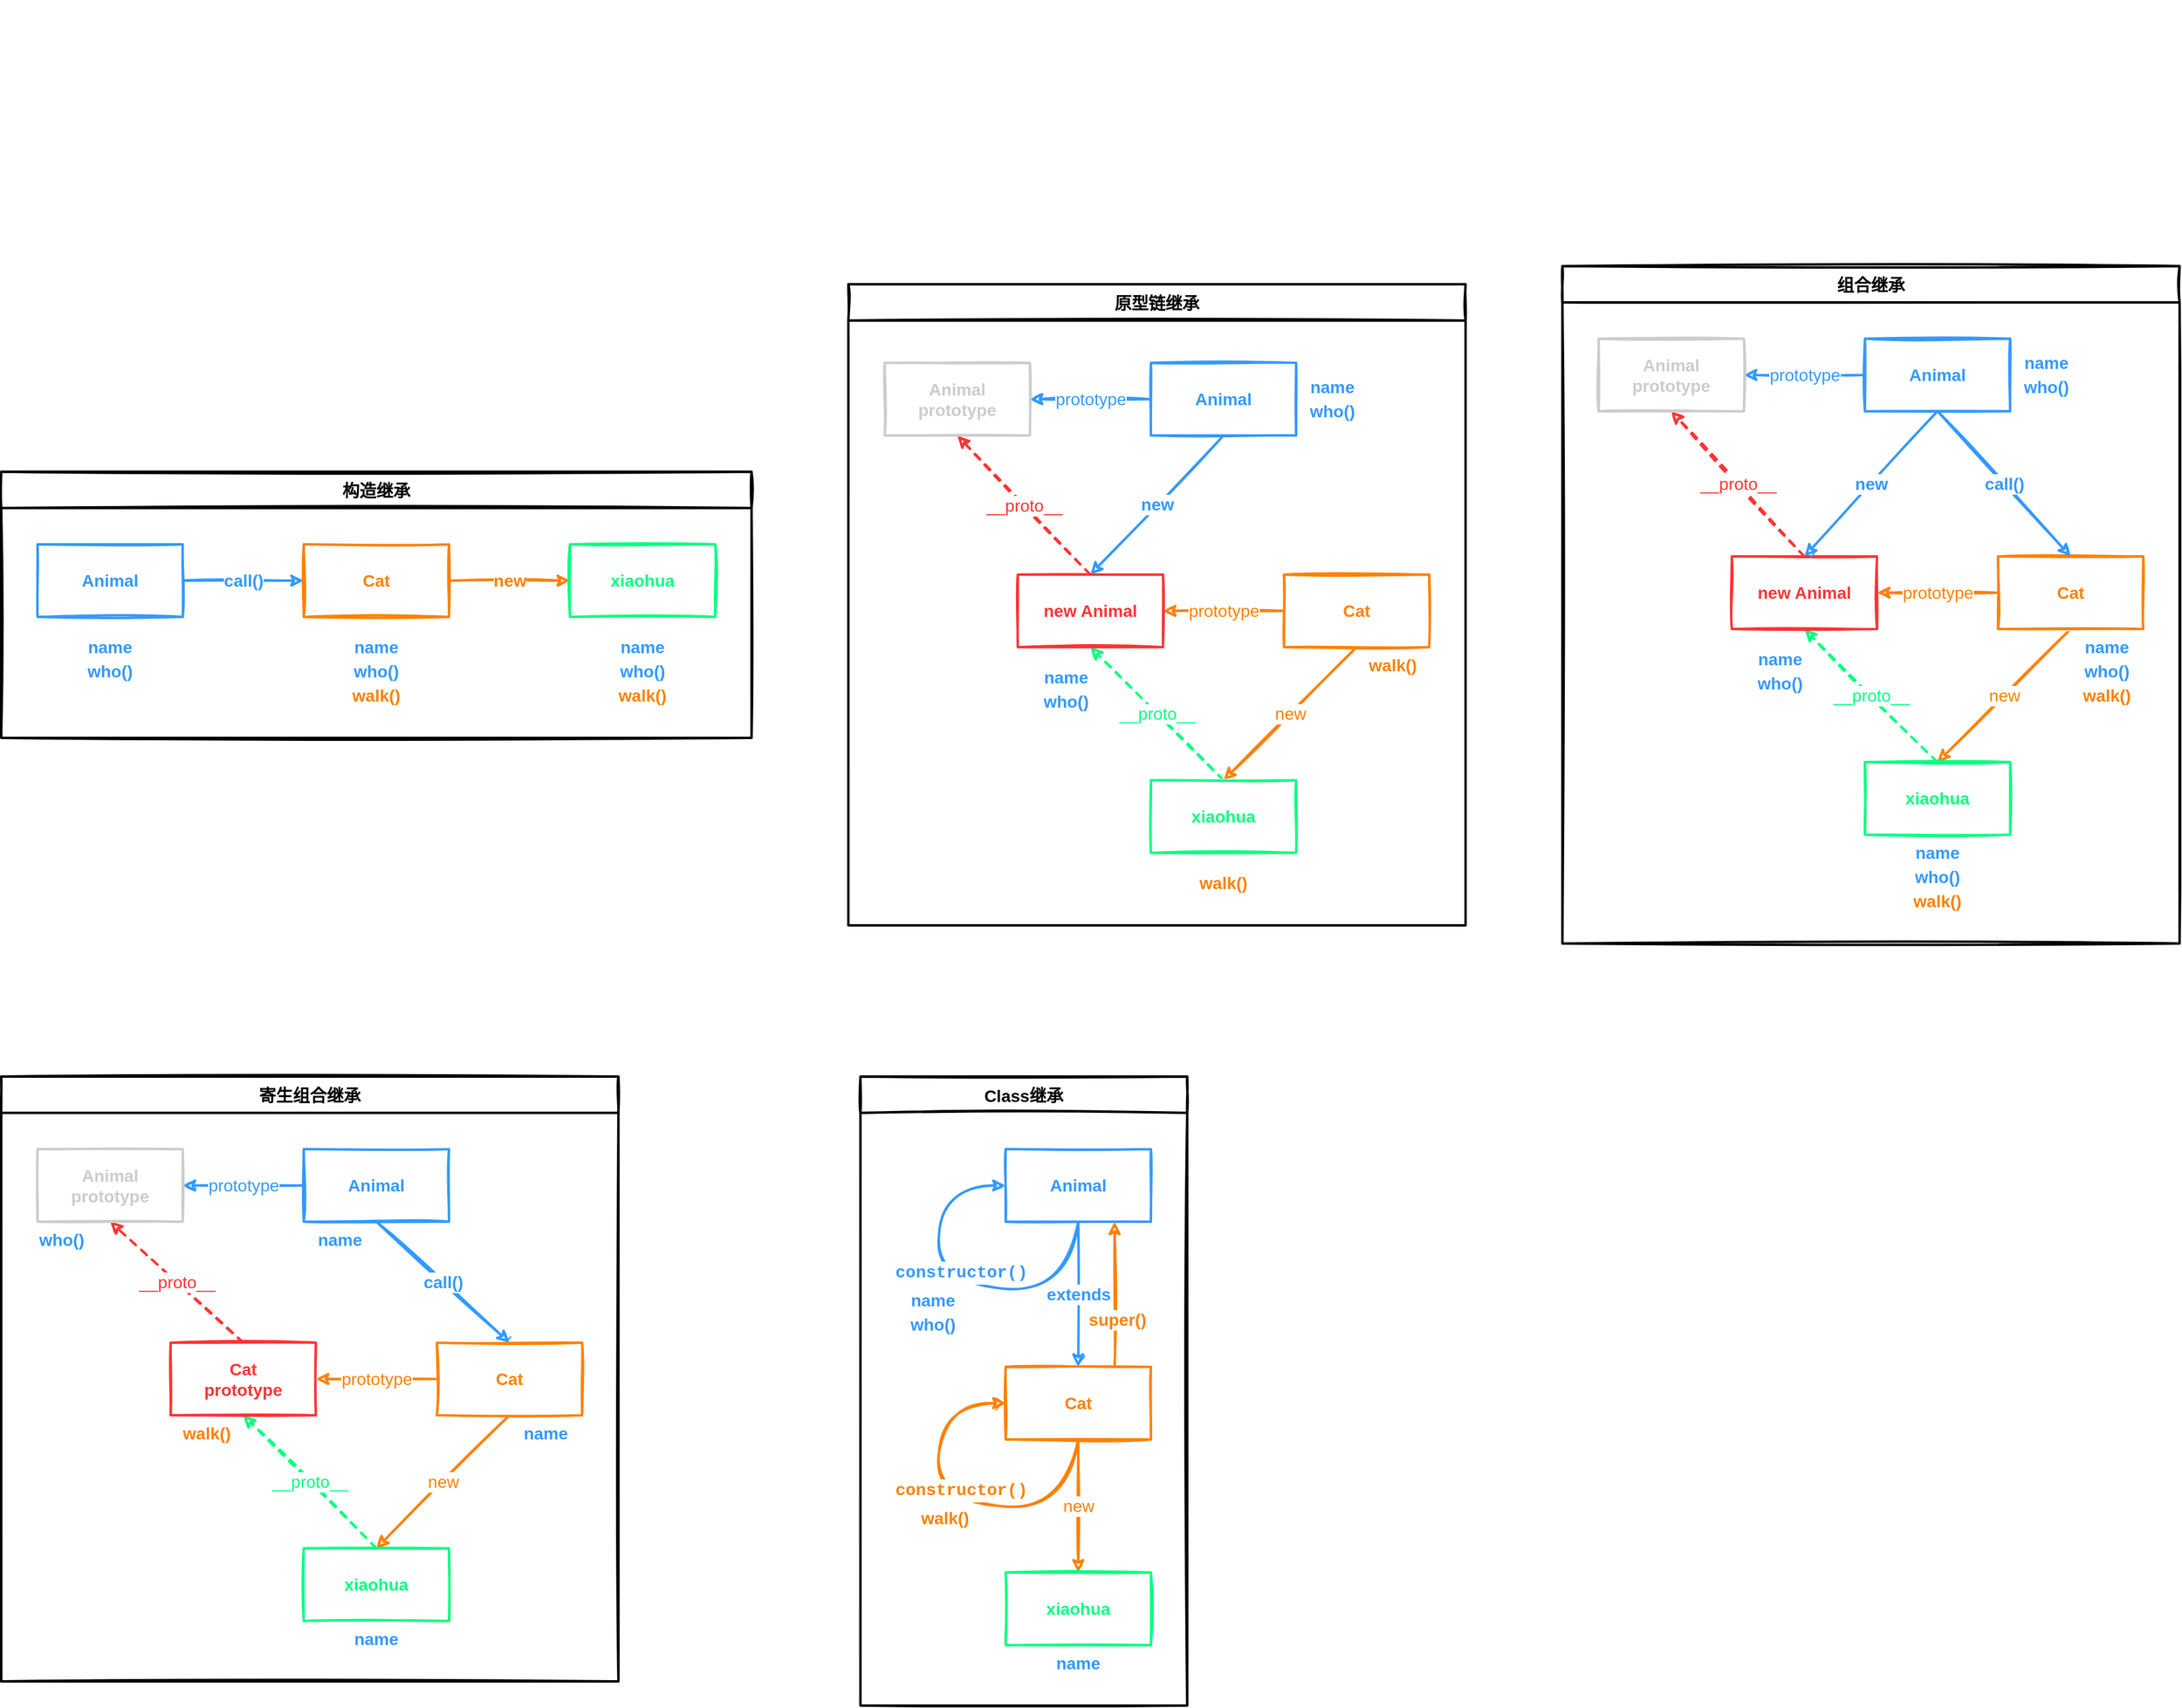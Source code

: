 <mxfile version="18.0.1" type="device"><diagram id="YAkZOWzTyl9tMl6mI4ux" name="第 1 页"><mxGraphModel dx="1350" dy="1420" grid="0" gridSize="10" guides="1" tooltips="1" connect="1" arrows="1" fold="1" page="0" pageScale="1" pageWidth="1600" pageHeight="900" math="0" shadow="0"><root><mxCell id="0"/><mxCell id="1" parent="0"/><mxCell id="sbU4yMDbeV_Vmozomu9N-1" value="构造继承" style="swimlane;strokeWidth=2;fontSize=14;fontStyle=1;startSize=30;sketch=1;" vertex="1" parent="1"><mxGeometry x="-20" y="-50" width="620" height="220" as="geometry"><mxRectangle x="170" y="260" width="90" height="30" as="alternateBounds"/></mxGeometry></mxCell><mxCell id="sbU4yMDbeV_Vmozomu9N-2" value="Animal" style="rounded=0;whiteSpace=wrap;html=1;strokeWidth=2;fontSize=14;fontStyle=1;fontColor=#3399FF;strokeColor=#3399FF;sketch=1;" vertex="1" parent="sbU4yMDbeV_Vmozomu9N-1"><mxGeometry x="30" y="60" width="120" height="60" as="geometry"/></mxCell><mxCell id="sbU4yMDbeV_Vmozomu9N-4" value="call()" style="edgeStyle=orthogonalEdgeStyle;rounded=0;orthogonalLoop=1;jettySize=auto;html=1;entryX=0;entryY=0.5;entryDx=0;entryDy=0;strokeWidth=2;fontSize=14;fontStyle=1;exitX=1;exitY=0.5;exitDx=0;exitDy=0;strokeColor=#3399FF;fontColor=#3399FF;sketch=1;" edge="1" parent="sbU4yMDbeV_Vmozomu9N-1" source="sbU4yMDbeV_Vmozomu9N-2" target="sbU4yMDbeV_Vmozomu9N-3"><mxGeometry relative="1" as="geometry"><mxPoint x="210" y="-60" as="sourcePoint"/></mxGeometry></mxCell><mxCell id="sbU4yMDbeV_Vmozomu9N-3" value="Cat" style="rounded=0;whiteSpace=wrap;html=1;strokeWidth=2;fontSize=14;fontStyle=1;fontColor=#FF8000;strokeColor=#FF8000;sketch=1;" vertex="1" parent="sbU4yMDbeV_Vmozomu9N-1"><mxGeometry x="250" y="60" width="120" height="60" as="geometry"/></mxCell><mxCell id="sbU4yMDbeV_Vmozomu9N-6" value="new" style="edgeStyle=orthogonalEdgeStyle;rounded=0;orthogonalLoop=1;jettySize=auto;html=1;entryX=0;entryY=0.5;entryDx=0;entryDy=0;strokeWidth=2;fontSize=14;fontStyle=1;exitX=1;exitY=0.5;exitDx=0;exitDy=0;strokeColor=#FF8000;fontColor=#FF8000;sketch=1;" edge="1" parent="sbU4yMDbeV_Vmozomu9N-1" source="sbU4yMDbeV_Vmozomu9N-3" target="sbU4yMDbeV_Vmozomu9N-5"><mxGeometry relative="1" as="geometry"><mxPoint x="400" y="190" as="sourcePoint"/></mxGeometry></mxCell><mxCell id="sbU4yMDbeV_Vmozomu9N-5" value="xiaohua" style="rounded=0;whiteSpace=wrap;html=1;strokeWidth=2;fontSize=14;fontStyle=1;fontColor=#00FF80;strokeColor=#00FF80;sketch=1;" vertex="1" parent="sbU4yMDbeV_Vmozomu9N-1"><mxGeometry x="470" y="60" width="120" height="60" as="geometry"/></mxCell><mxCell id="sbU4yMDbeV_Vmozomu9N-7" value="name" style="text;html=1;strokeColor=none;fillColor=none;align=center;verticalAlign=middle;whiteSpace=wrap;rounded=0;strokeWidth=2;fontSize=14;fontStyle=1;fontColor=#3399FF;sketch=1;" vertex="1" parent="sbU4yMDbeV_Vmozomu9N-1"><mxGeometry x="60" y="130" width="60" height="30" as="geometry"/></mxCell><mxCell id="sbU4yMDbeV_Vmozomu9N-8" value="who()" style="text;html=1;strokeColor=none;fillColor=none;align=center;verticalAlign=middle;whiteSpace=wrap;rounded=0;strokeWidth=2;fontSize=14;fontStyle=1;fontColor=#3399FF;sketch=1;" vertex="1" parent="sbU4yMDbeV_Vmozomu9N-1"><mxGeometry x="60" y="150" width="60" height="30" as="geometry"/></mxCell><mxCell id="sbU4yMDbeV_Vmozomu9N-11" value="name" style="text;html=1;strokeColor=none;fillColor=none;align=center;verticalAlign=middle;whiteSpace=wrap;rounded=0;strokeWidth=2;fontSize=14;fontStyle=1;fontColor=#3399FF;sketch=1;" vertex="1" parent="sbU4yMDbeV_Vmozomu9N-1"><mxGeometry x="280" y="130" width="60" height="30" as="geometry"/></mxCell><mxCell id="sbU4yMDbeV_Vmozomu9N-12" value="who()" style="text;html=1;strokeColor=none;fillColor=none;align=center;verticalAlign=middle;whiteSpace=wrap;rounded=0;strokeWidth=2;fontSize=14;fontStyle=1;fontColor=#3399FF;sketch=1;" vertex="1" parent="sbU4yMDbeV_Vmozomu9N-1"><mxGeometry x="280" y="150" width="60" height="30" as="geometry"/></mxCell><mxCell id="sbU4yMDbeV_Vmozomu9N-13" value="&lt;font color=&quot;#ff8000&quot;&gt;walk()&lt;/font&gt;" style="text;html=1;strokeColor=none;fillColor=none;align=center;verticalAlign=middle;whiteSpace=wrap;rounded=0;strokeWidth=2;fontSize=14;fontStyle=1;fontColor=#3399FF;sketch=1;" vertex="1" parent="sbU4yMDbeV_Vmozomu9N-1"><mxGeometry x="280" y="170" width="60" height="30" as="geometry"/></mxCell><mxCell id="sbU4yMDbeV_Vmozomu9N-14" value="name" style="text;html=1;strokeColor=none;fillColor=none;align=center;verticalAlign=middle;whiteSpace=wrap;rounded=0;strokeWidth=2;fontSize=14;fontStyle=1;fontColor=#3399FF;sketch=1;" vertex="1" parent="sbU4yMDbeV_Vmozomu9N-1"><mxGeometry x="500" y="130" width="60" height="30" as="geometry"/></mxCell><mxCell id="sbU4yMDbeV_Vmozomu9N-15" value="who()" style="text;html=1;strokeColor=none;fillColor=none;align=center;verticalAlign=middle;whiteSpace=wrap;rounded=0;strokeWidth=2;fontSize=14;fontStyle=1;fontColor=#3399FF;sketch=1;" vertex="1" parent="sbU4yMDbeV_Vmozomu9N-1"><mxGeometry x="500" y="150" width="60" height="30" as="geometry"/></mxCell><mxCell id="sbU4yMDbeV_Vmozomu9N-16" value="&lt;font color=&quot;#ff8000&quot;&gt;walk()&lt;/font&gt;" style="text;html=1;strokeColor=none;fillColor=none;align=center;verticalAlign=middle;whiteSpace=wrap;rounded=0;strokeWidth=2;fontSize=14;fontStyle=1;fontColor=#3399FF;sketch=1;" vertex="1" parent="sbU4yMDbeV_Vmozomu9N-1"><mxGeometry x="500" y="170" width="60" height="30" as="geometry"/></mxCell><mxCell id="sbU4yMDbeV_Vmozomu9N-17" value="原型链继承" style="swimlane;strokeWidth=2;fontSize=14;fontStyle=1;startSize=30;sketch=1;" vertex="1" parent="1"><mxGeometry x="680" y="-205" width="510" height="530" as="geometry"><mxRectangle x="680" y="-205" width="90" height="30" as="alternateBounds"/></mxGeometry></mxCell><mxCell id="sbU4yMDbeV_Vmozomu9N-62" value="prototype" style="edgeStyle=none;rounded=0;orthogonalLoop=1;jettySize=auto;html=1;exitX=0;exitY=0.5;exitDx=0;exitDy=0;entryX=1;entryY=0.5;entryDx=0;entryDy=0;fontSize=14;fontColor=#3399FF;strokeColor=#3399FF;strokeWidth=2;sketch=1;" edge="1" parent="sbU4yMDbeV_Vmozomu9N-17" source="sbU4yMDbeV_Vmozomu9N-18" target="sbU4yMDbeV_Vmozomu9N-61"><mxGeometry relative="1" as="geometry"/></mxCell><mxCell id="sbU4yMDbeV_Vmozomu9N-18" value="Animal" style="rounded=0;whiteSpace=wrap;html=1;strokeWidth=2;fontSize=14;fontStyle=1;fontColor=#3399FF;strokeColor=#3399FF;sketch=1;" vertex="1" parent="sbU4yMDbeV_Vmozomu9N-17"><mxGeometry x="250" y="65" width="120" height="60" as="geometry"/></mxCell><mxCell id="sbU4yMDbeV_Vmozomu9N-32" value="prototype" style="edgeStyle=orthogonalEdgeStyle;rounded=0;orthogonalLoop=1;jettySize=auto;html=1;exitX=0;exitY=0.5;exitDx=0;exitDy=0;entryX=1;entryY=0.5;entryDx=0;entryDy=0;fontSize=14;fontColor=#FF8000;strokeColor=#FF8000;strokeWidth=2;sketch=1;" edge="1" parent="sbU4yMDbeV_Vmozomu9N-17" source="sbU4yMDbeV_Vmozomu9N-20" target="sbU4yMDbeV_Vmozomu9N-36"><mxGeometry relative="1" as="geometry"><mxPoint x="160" y="440.0" as="targetPoint"/></mxGeometry></mxCell><mxCell id="sbU4yMDbeV_Vmozomu9N-42" value="new" style="rounded=0;orthogonalLoop=1;jettySize=auto;html=1;exitX=0.5;exitY=1;exitDx=0;exitDy=0;entryX=0.5;entryY=0;entryDx=0;entryDy=0;fontSize=14;fontColor=#FF8000;strokeColor=#FF8000;strokeWidth=2;sketch=1;" edge="1" parent="sbU4yMDbeV_Vmozomu9N-17" source="sbU4yMDbeV_Vmozomu9N-20" target="sbU4yMDbeV_Vmozomu9N-22"><mxGeometry relative="1" as="geometry"/></mxCell><mxCell id="sbU4yMDbeV_Vmozomu9N-20" value="Cat" style="rounded=0;whiteSpace=wrap;html=1;strokeWidth=2;fontSize=14;fontStyle=1;fontColor=#FF8000;strokeColor=#FF8000;sketch=1;" vertex="1" parent="sbU4yMDbeV_Vmozomu9N-17"><mxGeometry x="360" y="240" width="120" height="60" as="geometry"/></mxCell><mxCell id="sbU4yMDbeV_Vmozomu9N-43" value="__proto__" style="edgeStyle=none;rounded=0;orthogonalLoop=1;jettySize=auto;html=1;exitX=0.5;exitY=0;exitDx=0;exitDy=0;entryX=0.5;entryY=1;entryDx=0;entryDy=0;fontSize=14;fontColor=#00FF80;strokeColor=#00FF80;strokeWidth=2;dashed=1;sketch=1;" edge="1" parent="sbU4yMDbeV_Vmozomu9N-17" source="sbU4yMDbeV_Vmozomu9N-22" target="sbU4yMDbeV_Vmozomu9N-36"><mxGeometry relative="1" as="geometry"/></mxCell><mxCell id="sbU4yMDbeV_Vmozomu9N-22" value="xiaohua" style="rounded=0;whiteSpace=wrap;html=1;strokeWidth=2;fontSize=14;fontStyle=1;fontColor=#00FF80;strokeColor=#00FF80;sketch=1;" vertex="1" parent="sbU4yMDbeV_Vmozomu9N-17"><mxGeometry x="250" y="410" width="120" height="60" as="geometry"/></mxCell><mxCell id="sbU4yMDbeV_Vmozomu9N-23" value="name" style="text;html=1;strokeColor=none;fillColor=none;align=center;verticalAlign=middle;whiteSpace=wrap;rounded=0;strokeWidth=2;fontSize=14;fontStyle=1;fontColor=#3399FF;sketch=1;" vertex="1" parent="sbU4yMDbeV_Vmozomu9N-17"><mxGeometry x="370" y="70" width="60" height="30" as="geometry"/></mxCell><mxCell id="sbU4yMDbeV_Vmozomu9N-33" value="who()" style="text;html=1;strokeColor=none;fillColor=none;align=center;verticalAlign=middle;whiteSpace=wrap;rounded=0;strokeWidth=2;fontSize=14;fontStyle=1;fontColor=#3399FF;sketch=1;" vertex="1" parent="sbU4yMDbeV_Vmozomu9N-17"><mxGeometry x="370" y="90" width="60" height="30" as="geometry"/></mxCell><mxCell id="sbU4yMDbeV_Vmozomu9N-63" value="__proto__" style="edgeStyle=none;rounded=0;orthogonalLoop=1;jettySize=auto;html=1;exitX=0.5;exitY=0;exitDx=0;exitDy=0;entryX=0.5;entryY=1;entryDx=0;entryDy=0;dashed=1;fontSize=14;fontColor=#FF3333;strokeColor=#FF3333;strokeWidth=2;sketch=1;" edge="1" parent="sbU4yMDbeV_Vmozomu9N-17" source="sbU4yMDbeV_Vmozomu9N-36" target="sbU4yMDbeV_Vmozomu9N-61"><mxGeometry relative="1" as="geometry"/></mxCell><mxCell id="sbU4yMDbeV_Vmozomu9N-36" value="&lt;font color=&quot;#ff3333&quot;&gt;new Animal&lt;/font&gt;" style="rounded=0;whiteSpace=wrap;html=1;strokeWidth=2;fontSize=14;fontStyle=1;fontColor=#3399FF;strokeColor=#FF3333;sketch=1;" vertex="1" parent="sbU4yMDbeV_Vmozomu9N-17"><mxGeometry x="140" y="240" width="120" height="60" as="geometry"/></mxCell><mxCell id="sbU4yMDbeV_Vmozomu9N-38" value="new" style="rounded=0;orthogonalLoop=1;jettySize=auto;html=1;entryX=0.5;entryY=0;entryDx=0;entryDy=0;strokeWidth=2;fontSize=14;fontStyle=1;exitX=0.5;exitY=1;exitDx=0;exitDy=0;strokeColor=#3399FF;fontColor=#3399FF;sketch=1;" edge="1" parent="sbU4yMDbeV_Vmozomu9N-17" source="sbU4yMDbeV_Vmozomu9N-18" target="sbU4yMDbeV_Vmozomu9N-36"><mxGeometry relative="1" as="geometry"><mxPoint x="40" y="-200.0" as="sourcePoint"/><mxPoint x="140" y="-200.0" as="targetPoint"/></mxGeometry></mxCell><mxCell id="sbU4yMDbeV_Vmozomu9N-39" value="name" style="text;html=1;strokeColor=none;fillColor=none;align=center;verticalAlign=middle;whiteSpace=wrap;rounded=0;strokeWidth=2;fontSize=14;fontStyle=1;fontColor=#3399FF;sketch=1;" vertex="1" parent="sbU4yMDbeV_Vmozomu9N-17"><mxGeometry x="150" y="310" width="60" height="30" as="geometry"/></mxCell><mxCell id="sbU4yMDbeV_Vmozomu9N-40" value="who()" style="text;html=1;strokeColor=none;fillColor=none;align=center;verticalAlign=middle;whiteSpace=wrap;rounded=0;strokeWidth=2;fontSize=14;fontStyle=1;fontColor=#3399FF;sketch=1;" vertex="1" parent="sbU4yMDbeV_Vmozomu9N-17"><mxGeometry x="150" y="330" width="60" height="30" as="geometry"/></mxCell><mxCell id="sbU4yMDbeV_Vmozomu9N-44" value="&lt;font color=&quot;#ff8000&quot;&gt;walk()&lt;/font&gt;" style="text;html=1;strokeColor=none;fillColor=none;align=center;verticalAlign=middle;whiteSpace=wrap;rounded=0;strokeWidth=2;fontSize=14;fontStyle=1;fontColor=#3399FF;sketch=1;" vertex="1" parent="sbU4yMDbeV_Vmozomu9N-17"><mxGeometry x="420" y="300" width="60" height="30" as="geometry"/></mxCell><mxCell id="sbU4yMDbeV_Vmozomu9N-45" value="&lt;font color=&quot;#ff8000&quot;&gt;walk()&lt;/font&gt;" style="text;html=1;strokeColor=none;fillColor=none;align=center;verticalAlign=middle;whiteSpace=wrap;rounded=0;strokeWidth=2;fontSize=14;fontStyle=1;fontColor=#3399FF;sketch=1;" vertex="1" parent="sbU4yMDbeV_Vmozomu9N-17"><mxGeometry x="280" y="480" width="60" height="30" as="geometry"/></mxCell><mxCell id="sbU4yMDbeV_Vmozomu9N-61" value="Animal&lt;br&gt;prototype" style="rounded=0;whiteSpace=wrap;html=1;strokeWidth=2;fontSize=14;fontStyle=1;fontColor=#CCCCCC;strokeColor=#CCCCCC;sketch=1;" vertex="1" parent="sbU4yMDbeV_Vmozomu9N-17"><mxGeometry x="30" y="65" width="120" height="60" as="geometry"/></mxCell><mxCell id="sbU4yMDbeV_Vmozomu9N-64" value="组合继承" style="swimlane;strokeWidth=2;fontSize=14;fontStyle=1;startSize=30;sketch=1;" vertex="1" parent="1"><mxGeometry x="1270" y="-220" width="510" height="560" as="geometry"><mxRectangle x="170" y="260" width="90" height="30" as="alternateBounds"/></mxGeometry></mxCell><mxCell id="sbU4yMDbeV_Vmozomu9N-65" value="prototype" style="edgeStyle=none;rounded=0;orthogonalLoop=1;jettySize=auto;html=1;exitX=0;exitY=0.5;exitDx=0;exitDy=0;entryX=1;entryY=0.5;entryDx=0;entryDy=0;fontSize=14;fontColor=#3399FF;strokeColor=#3399FF;strokeWidth=2;sketch=1;" edge="1" parent="sbU4yMDbeV_Vmozomu9N-64" source="sbU4yMDbeV_Vmozomu9N-66" target="sbU4yMDbeV_Vmozomu9N-81"><mxGeometry relative="1" as="geometry"/></mxCell><mxCell id="sbU4yMDbeV_Vmozomu9N-66" value="Animal" style="rounded=0;whiteSpace=wrap;html=1;strokeWidth=2;fontSize=14;fontStyle=1;fontColor=#3399FF;strokeColor=#3399FF;sketch=1;" vertex="1" parent="sbU4yMDbeV_Vmozomu9N-64"><mxGeometry x="250" y="60" width="120" height="60" as="geometry"/></mxCell><mxCell id="sbU4yMDbeV_Vmozomu9N-67" value="prototype" style="edgeStyle=orthogonalEdgeStyle;rounded=0;orthogonalLoop=1;jettySize=auto;html=1;exitX=0;exitY=0.5;exitDx=0;exitDy=0;entryX=1;entryY=0.5;entryDx=0;entryDy=0;fontSize=14;fontColor=#FF8000;strokeColor=#FF8000;strokeWidth=2;sketch=1;" edge="1" parent="sbU4yMDbeV_Vmozomu9N-64" source="sbU4yMDbeV_Vmozomu9N-69" target="sbU4yMDbeV_Vmozomu9N-75"><mxGeometry relative="1" as="geometry"><mxPoint x="160" y="440.0" as="targetPoint"/></mxGeometry></mxCell><mxCell id="sbU4yMDbeV_Vmozomu9N-68" value="new" style="rounded=0;orthogonalLoop=1;jettySize=auto;html=1;exitX=0.5;exitY=1;exitDx=0;exitDy=0;entryX=0.5;entryY=0;entryDx=0;entryDy=0;fontSize=14;fontColor=#FF8000;strokeColor=#FF8000;strokeWidth=2;sketch=1;" edge="1" parent="sbU4yMDbeV_Vmozomu9N-64" source="sbU4yMDbeV_Vmozomu9N-69" target="sbU4yMDbeV_Vmozomu9N-71"><mxGeometry relative="1" as="geometry"/></mxCell><mxCell id="sbU4yMDbeV_Vmozomu9N-69" value="Cat" style="rounded=0;whiteSpace=wrap;html=1;strokeWidth=2;fontSize=14;fontStyle=1;fontColor=#FF8000;strokeColor=#FF8000;sketch=1;" vertex="1" parent="sbU4yMDbeV_Vmozomu9N-64"><mxGeometry x="360" y="240" width="120" height="60" as="geometry"/></mxCell><mxCell id="sbU4yMDbeV_Vmozomu9N-70" value="__proto__" style="edgeStyle=none;rounded=0;orthogonalLoop=1;jettySize=auto;html=1;exitX=0.5;exitY=0;exitDx=0;exitDy=0;entryX=0.5;entryY=1;entryDx=0;entryDy=0;fontSize=14;fontColor=#00FF80;strokeColor=#00FF80;strokeWidth=2;dashed=1;sketch=1;" edge="1" parent="sbU4yMDbeV_Vmozomu9N-64" source="sbU4yMDbeV_Vmozomu9N-71" target="sbU4yMDbeV_Vmozomu9N-75"><mxGeometry relative="1" as="geometry"/></mxCell><mxCell id="sbU4yMDbeV_Vmozomu9N-71" value="xiaohua" style="rounded=0;whiteSpace=wrap;html=1;strokeWidth=2;fontSize=14;fontStyle=1;fontColor=#00FF80;strokeColor=#00FF80;sketch=1;" vertex="1" parent="sbU4yMDbeV_Vmozomu9N-64"><mxGeometry x="250" y="410" width="120" height="60" as="geometry"/></mxCell><mxCell id="sbU4yMDbeV_Vmozomu9N-72" value="name" style="text;html=1;strokeColor=none;fillColor=none;align=center;verticalAlign=middle;whiteSpace=wrap;rounded=0;strokeWidth=2;fontSize=14;fontStyle=1;fontColor=#3399FF;sketch=1;" vertex="1" parent="sbU4yMDbeV_Vmozomu9N-64"><mxGeometry x="370" y="65" width="60" height="30" as="geometry"/></mxCell><mxCell id="sbU4yMDbeV_Vmozomu9N-73" value="who()" style="text;html=1;strokeColor=none;fillColor=none;align=center;verticalAlign=middle;whiteSpace=wrap;rounded=0;strokeWidth=2;fontSize=14;fontStyle=1;fontColor=#3399FF;sketch=1;" vertex="1" parent="sbU4yMDbeV_Vmozomu9N-64"><mxGeometry x="370" y="85" width="60" height="30" as="geometry"/></mxCell><mxCell id="sbU4yMDbeV_Vmozomu9N-74" value="__proto__" style="edgeStyle=none;rounded=0;orthogonalLoop=1;jettySize=auto;html=1;exitX=0.5;exitY=0;exitDx=0;exitDy=0;entryX=0.5;entryY=1;entryDx=0;entryDy=0;dashed=1;fontSize=14;fontColor=#FF3333;strokeColor=#FF3333;strokeWidth=2;sketch=1;" edge="1" parent="sbU4yMDbeV_Vmozomu9N-64" source="sbU4yMDbeV_Vmozomu9N-75" target="sbU4yMDbeV_Vmozomu9N-81"><mxGeometry relative="1" as="geometry"/></mxCell><mxCell id="sbU4yMDbeV_Vmozomu9N-75" value="&lt;font color=&quot;#ff3333&quot;&gt;new Animal&lt;/font&gt;" style="rounded=0;whiteSpace=wrap;html=1;strokeWidth=2;fontSize=14;fontStyle=1;fontColor=#3399FF;strokeColor=#FF3333;sketch=1;" vertex="1" parent="sbU4yMDbeV_Vmozomu9N-64"><mxGeometry x="140" y="240" width="120" height="60" as="geometry"/></mxCell><mxCell id="sbU4yMDbeV_Vmozomu9N-76" value="new" style="rounded=0;orthogonalLoop=1;jettySize=auto;html=1;entryX=0.5;entryY=0;entryDx=0;entryDy=0;strokeWidth=2;fontSize=14;fontStyle=1;exitX=0.5;exitY=1;exitDx=0;exitDy=0;strokeColor=#3399FF;fontColor=#3399FF;sketch=1;" edge="1" parent="sbU4yMDbeV_Vmozomu9N-64" source="sbU4yMDbeV_Vmozomu9N-66" target="sbU4yMDbeV_Vmozomu9N-75"><mxGeometry relative="1" as="geometry"><mxPoint x="40" y="-200.0" as="sourcePoint"/><mxPoint x="140" y="-200.0" as="targetPoint"/></mxGeometry></mxCell><mxCell id="sbU4yMDbeV_Vmozomu9N-77" value="name" style="text;html=1;strokeColor=none;fillColor=none;align=center;verticalAlign=middle;whiteSpace=wrap;rounded=0;strokeWidth=2;fontSize=14;fontStyle=1;fontColor=#3399FF;sketch=1;" vertex="1" parent="sbU4yMDbeV_Vmozomu9N-64"><mxGeometry x="150" y="310" width="60" height="30" as="geometry"/></mxCell><mxCell id="sbU4yMDbeV_Vmozomu9N-78" value="who()" style="text;html=1;strokeColor=none;fillColor=none;align=center;verticalAlign=middle;whiteSpace=wrap;rounded=0;strokeWidth=2;fontSize=14;fontStyle=1;fontColor=#3399FF;sketch=1;" vertex="1" parent="sbU4yMDbeV_Vmozomu9N-64"><mxGeometry x="150" y="330" width="60" height="30" as="geometry"/></mxCell><mxCell id="sbU4yMDbeV_Vmozomu9N-79" value="&lt;font color=&quot;#ff8000&quot;&gt;walk()&lt;/font&gt;" style="text;html=1;strokeColor=none;fillColor=none;align=center;verticalAlign=middle;whiteSpace=wrap;rounded=0;strokeWidth=2;fontSize=14;fontStyle=1;fontColor=#3399FF;sketch=1;" vertex="1" parent="sbU4yMDbeV_Vmozomu9N-64"><mxGeometry x="420" y="340" width="60" height="30" as="geometry"/></mxCell><mxCell id="sbU4yMDbeV_Vmozomu9N-81" value="Animal&lt;br&gt;prototype" style="rounded=0;whiteSpace=wrap;html=1;strokeWidth=2;fontSize=14;fontStyle=1;fontColor=#CCCCCC;strokeColor=#CCCCCC;sketch=1;" vertex="1" parent="sbU4yMDbeV_Vmozomu9N-64"><mxGeometry x="30" y="60" width="120" height="60" as="geometry"/></mxCell><mxCell id="sbU4yMDbeV_Vmozomu9N-82" value="call()" style="rounded=0;orthogonalLoop=1;jettySize=auto;html=1;entryX=0.5;entryY=0;entryDx=0;entryDy=0;strokeWidth=2;fontSize=14;fontStyle=1;exitX=0.5;exitY=1;exitDx=0;exitDy=0;strokeColor=#3399FF;fontColor=#3399FF;sketch=1;" edge="1" parent="sbU4yMDbeV_Vmozomu9N-64" source="sbU4yMDbeV_Vmozomu9N-66" target="sbU4yMDbeV_Vmozomu9N-69"><mxGeometry relative="1" as="geometry"><mxPoint x="320" y="130.0" as="sourcePoint"/><mxPoint x="210" y="250.0" as="targetPoint"/></mxGeometry></mxCell><mxCell id="sbU4yMDbeV_Vmozomu9N-83" value="name" style="text;html=1;strokeColor=none;fillColor=none;align=center;verticalAlign=middle;whiteSpace=wrap;rounded=0;strokeWidth=2;fontSize=14;fontStyle=1;fontColor=#3399FF;sketch=1;" vertex="1" parent="sbU4yMDbeV_Vmozomu9N-64"><mxGeometry x="420" y="300" width="60" height="30" as="geometry"/></mxCell><mxCell id="sbU4yMDbeV_Vmozomu9N-84" value="who()" style="text;html=1;strokeColor=none;fillColor=none;align=center;verticalAlign=middle;whiteSpace=wrap;rounded=0;strokeWidth=2;fontSize=14;fontStyle=1;fontColor=#3399FF;sketch=1;" vertex="1" parent="sbU4yMDbeV_Vmozomu9N-64"><mxGeometry x="420" y="320" width="60" height="30" as="geometry"/></mxCell><mxCell id="sbU4yMDbeV_Vmozomu9N-85" value="&lt;font color=&quot;#ff8000&quot;&gt;walk()&lt;/font&gt;" style="text;html=1;strokeColor=none;fillColor=none;align=center;verticalAlign=middle;whiteSpace=wrap;rounded=0;strokeWidth=2;fontSize=14;fontStyle=1;fontColor=#3399FF;sketch=1;" vertex="1" parent="sbU4yMDbeV_Vmozomu9N-64"><mxGeometry x="280" y="510" width="60" height="30" as="geometry"/></mxCell><mxCell id="sbU4yMDbeV_Vmozomu9N-86" value="name" style="text;html=1;strokeColor=none;fillColor=none;align=center;verticalAlign=middle;whiteSpace=wrap;rounded=0;strokeWidth=2;fontSize=14;fontStyle=1;fontColor=#3399FF;sketch=1;" vertex="1" parent="sbU4yMDbeV_Vmozomu9N-64"><mxGeometry x="280" y="470" width="60" height="30" as="geometry"/></mxCell><mxCell id="sbU4yMDbeV_Vmozomu9N-87" value="who()" style="text;html=1;strokeColor=none;fillColor=none;align=center;verticalAlign=middle;whiteSpace=wrap;rounded=0;strokeWidth=2;fontSize=14;fontStyle=1;fontColor=#3399FF;sketch=1;" vertex="1" parent="sbU4yMDbeV_Vmozomu9N-64"><mxGeometry x="280" y="490" width="60" height="30" as="geometry"/></mxCell><mxCell id="sbU4yMDbeV_Vmozomu9N-88" value="寄生组合继承" style="swimlane;strokeWidth=2;fontSize=14;fontStyle=1;startSize=30;sketch=1;" vertex="1" parent="1"><mxGeometry x="-20" y="450" width="510" height="500" as="geometry"><mxRectangle x="170" y="260" width="90" height="30" as="alternateBounds"/></mxGeometry></mxCell><mxCell id="sbU4yMDbeV_Vmozomu9N-89" value="prototype" style="edgeStyle=none;rounded=0;orthogonalLoop=1;jettySize=auto;html=1;exitX=0;exitY=0.5;exitDx=0;exitDy=0;entryX=1;entryY=0.5;entryDx=0;entryDy=0;fontSize=14;fontColor=#3399FF;strokeColor=#3399FF;strokeWidth=2;sketch=1;" edge="1" parent="sbU4yMDbeV_Vmozomu9N-88" source="sbU4yMDbeV_Vmozomu9N-90" target="sbU4yMDbeV_Vmozomu9N-104"><mxGeometry relative="1" as="geometry"/></mxCell><mxCell id="sbU4yMDbeV_Vmozomu9N-90" value="Animal" style="rounded=0;whiteSpace=wrap;html=1;strokeWidth=2;fontSize=14;fontStyle=1;fontColor=#3399FF;strokeColor=#3399FF;sketch=1;" vertex="1" parent="sbU4yMDbeV_Vmozomu9N-88"><mxGeometry x="250" y="60" width="120" height="60" as="geometry"/></mxCell><mxCell id="sbU4yMDbeV_Vmozomu9N-91" value="prototype" style="edgeStyle=orthogonalEdgeStyle;rounded=0;orthogonalLoop=1;jettySize=auto;html=1;exitX=0;exitY=0.5;exitDx=0;exitDy=0;entryX=1;entryY=0.5;entryDx=0;entryDy=0;fontSize=14;fontColor=#FF8000;strokeColor=#FF8000;strokeWidth=2;sketch=1;" edge="1" parent="sbU4yMDbeV_Vmozomu9N-88" source="sbU4yMDbeV_Vmozomu9N-93" target="sbU4yMDbeV_Vmozomu9N-99"><mxGeometry relative="1" as="geometry"><mxPoint x="160" y="420.0" as="targetPoint"/></mxGeometry></mxCell><mxCell id="sbU4yMDbeV_Vmozomu9N-92" value="new" style="rounded=0;orthogonalLoop=1;jettySize=auto;html=1;exitX=0.5;exitY=1;exitDx=0;exitDy=0;entryX=0.5;entryY=0;entryDx=0;entryDy=0;fontSize=14;fontColor=#FF8000;strokeColor=#FF8000;strokeWidth=2;sketch=1;" edge="1" parent="sbU4yMDbeV_Vmozomu9N-88" source="sbU4yMDbeV_Vmozomu9N-93" target="sbU4yMDbeV_Vmozomu9N-95"><mxGeometry relative="1" as="geometry"/></mxCell><mxCell id="sbU4yMDbeV_Vmozomu9N-93" value="Cat" style="rounded=0;whiteSpace=wrap;html=1;strokeWidth=2;fontSize=14;fontStyle=1;fontColor=#FF8000;strokeColor=#FF8000;sketch=1;" vertex="1" parent="sbU4yMDbeV_Vmozomu9N-88"><mxGeometry x="360" y="220" width="120" height="60" as="geometry"/></mxCell><mxCell id="sbU4yMDbeV_Vmozomu9N-94" value="__proto__" style="edgeStyle=none;rounded=0;orthogonalLoop=1;jettySize=auto;html=1;exitX=0.5;exitY=0;exitDx=0;exitDy=0;entryX=0.5;entryY=1;entryDx=0;entryDy=0;fontSize=14;fontColor=#00FF80;strokeColor=#00FF80;strokeWidth=2;dashed=1;sketch=1;" edge="1" parent="sbU4yMDbeV_Vmozomu9N-88" source="sbU4yMDbeV_Vmozomu9N-95" target="sbU4yMDbeV_Vmozomu9N-99"><mxGeometry relative="1" as="geometry"/></mxCell><mxCell id="sbU4yMDbeV_Vmozomu9N-95" value="xiaohua" style="rounded=0;whiteSpace=wrap;html=1;strokeWidth=2;fontSize=14;fontStyle=1;fontColor=#00FF80;strokeColor=#00FF80;sketch=1;" vertex="1" parent="sbU4yMDbeV_Vmozomu9N-88"><mxGeometry x="250" y="390" width="120" height="60" as="geometry"/></mxCell><mxCell id="sbU4yMDbeV_Vmozomu9N-96" value="name" style="text;html=1;strokeColor=none;fillColor=none;align=center;verticalAlign=middle;whiteSpace=wrap;rounded=0;strokeWidth=2;fontSize=14;fontStyle=1;fontColor=#3399FF;sketch=1;" vertex="1" parent="sbU4yMDbeV_Vmozomu9N-88"><mxGeometry x="250" y="120" width="60" height="30" as="geometry"/></mxCell><mxCell id="sbU4yMDbeV_Vmozomu9N-97" value="who()" style="text;html=1;strokeColor=none;fillColor=none;align=center;verticalAlign=middle;whiteSpace=wrap;rounded=0;strokeWidth=2;fontSize=14;fontStyle=1;fontColor=#3399FF;sketch=1;" vertex="1" parent="sbU4yMDbeV_Vmozomu9N-88"><mxGeometry x="20" y="120" width="60" height="30" as="geometry"/></mxCell><mxCell id="sbU4yMDbeV_Vmozomu9N-98" value="__proto__" style="edgeStyle=none;rounded=0;orthogonalLoop=1;jettySize=auto;html=1;exitX=0.5;exitY=0;exitDx=0;exitDy=0;entryX=0.5;entryY=1;entryDx=0;entryDy=0;dashed=1;fontSize=14;fontColor=#FF3333;strokeColor=#FF3333;strokeWidth=2;sketch=1;" edge="1" parent="sbU4yMDbeV_Vmozomu9N-88" source="sbU4yMDbeV_Vmozomu9N-99" target="sbU4yMDbeV_Vmozomu9N-104"><mxGeometry relative="1" as="geometry"/></mxCell><mxCell id="sbU4yMDbeV_Vmozomu9N-99" value="&lt;font color=&quot;#ff3333&quot;&gt;Cat&lt;br&gt;prototype&lt;br&gt;&lt;/font&gt;" style="rounded=0;whiteSpace=wrap;html=1;strokeWidth=2;fontSize=14;fontStyle=1;fontColor=#3399FF;strokeColor=#FF3333;sketch=1;" vertex="1" parent="sbU4yMDbeV_Vmozomu9N-88"><mxGeometry x="140" y="220" width="120" height="60" as="geometry"/></mxCell><mxCell id="sbU4yMDbeV_Vmozomu9N-104" value="Animal&lt;br&gt;prototype" style="rounded=0;whiteSpace=wrap;html=1;strokeWidth=2;fontSize=14;fontStyle=1;fontColor=#CCCCCC;strokeColor=#CCCCCC;sketch=1;" vertex="1" parent="sbU4yMDbeV_Vmozomu9N-88"><mxGeometry x="30" y="60" width="120" height="60" as="geometry"/></mxCell><mxCell id="sbU4yMDbeV_Vmozomu9N-105" value="call()" style="rounded=0;orthogonalLoop=1;jettySize=auto;html=1;entryX=0.5;entryY=0;entryDx=0;entryDy=0;strokeWidth=2;fontSize=14;fontStyle=1;exitX=0.5;exitY=1;exitDx=0;exitDy=0;strokeColor=#3399FF;fontColor=#3399FF;sketch=1;" edge="1" parent="sbU4yMDbeV_Vmozomu9N-88" source="sbU4yMDbeV_Vmozomu9N-90" target="sbU4yMDbeV_Vmozomu9N-93"><mxGeometry relative="1" as="geometry"><mxPoint x="320" y="130.0" as="sourcePoint"/><mxPoint x="210" y="250.0" as="targetPoint"/></mxGeometry></mxCell><mxCell id="sbU4yMDbeV_Vmozomu9N-106" value="name" style="text;html=1;strokeColor=none;fillColor=none;align=center;verticalAlign=middle;whiteSpace=wrap;rounded=0;strokeWidth=2;fontSize=14;fontStyle=1;fontColor=#3399FF;sketch=1;" vertex="1" parent="sbU4yMDbeV_Vmozomu9N-88"><mxGeometry x="420" y="280" width="60" height="30" as="geometry"/></mxCell><mxCell id="sbU4yMDbeV_Vmozomu9N-109" value="name" style="text;html=1;strokeColor=none;fillColor=none;align=center;verticalAlign=middle;whiteSpace=wrap;rounded=0;strokeWidth=2;fontSize=14;fontStyle=1;fontColor=#3399FF;sketch=1;" vertex="1" parent="sbU4yMDbeV_Vmozomu9N-88"><mxGeometry x="280" y="450" width="60" height="30" as="geometry"/></mxCell><mxCell id="sbU4yMDbeV_Vmozomu9N-113" value="&lt;font color=&quot;#ff8000&quot;&gt;walk()&lt;/font&gt;" style="text;html=1;strokeColor=none;fillColor=none;align=center;verticalAlign=middle;whiteSpace=wrap;rounded=0;strokeWidth=2;fontSize=14;fontStyle=1;fontColor=#3399FF;sketch=1;" vertex="1" parent="sbU4yMDbeV_Vmozomu9N-88"><mxGeometry x="140" y="280" width="60" height="30" as="geometry"/></mxCell><mxCell id="sbU4yMDbeV_Vmozomu9N-111" value="&lt;font style=&quot;font-size: 50px;&quot;&gt;+&lt;/font&gt;" style="text;html=1;strokeColor=none;fillColor=none;align=center;verticalAlign=middle;whiteSpace=wrap;rounded=0;dashed=1;fontSize=14;fontColor=#FFFFFF;sketch=1;" vertex="1" parent="1"><mxGeometry x="610" y="45" width="60" height="30" as="geometry"/></mxCell><mxCell id="sbU4yMDbeV_Vmozomu9N-112" value="&lt;font style=&quot;font-size: 50px;&quot;&gt;=&lt;/font&gt;" style="text;html=1;strokeColor=none;fillColor=none;align=center;verticalAlign=middle;whiteSpace=wrap;rounded=0;dashed=1;fontSize=14;fontColor=#FFFFFF;sketch=1;" vertex="1" parent="1"><mxGeometry x="1200" y="45" width="60" height="30" as="geometry"/></mxCell><mxCell id="sbU4yMDbeV_Vmozomu9N-116" value="Class继承" style="swimlane;strokeWidth=2;fontSize=14;fontStyle=1;startSize=30;sketch=1;" vertex="1" parent="1"><mxGeometry x="690" y="450" width="270" height="520" as="geometry"><mxRectangle x="170" y="260" width="90" height="30" as="alternateBounds"/></mxGeometry></mxCell><mxCell id="sbU4yMDbeV_Vmozomu9N-118" value="Animal" style="rounded=0;whiteSpace=wrap;html=1;strokeWidth=2;fontSize=14;fontStyle=1;fontColor=#3399FF;strokeColor=#3399FF;sketch=1;" vertex="1" parent="sbU4yMDbeV_Vmozomu9N-116"><mxGeometry x="120" y="60" width="120" height="60" as="geometry"/></mxCell><mxCell id="sbU4yMDbeV_Vmozomu9N-120" value="new" style="rounded=0;orthogonalLoop=1;jettySize=auto;html=1;exitX=0.5;exitY=1;exitDx=0;exitDy=0;entryX=0.5;entryY=0;entryDx=0;entryDy=0;fontSize=14;fontColor=#FF8000;strokeColor=#FF8000;strokeWidth=2;sketch=1;" edge="1" parent="sbU4yMDbeV_Vmozomu9N-116" source="sbU4yMDbeV_Vmozomu9N-121" target="sbU4yMDbeV_Vmozomu9N-123"><mxGeometry relative="1" as="geometry"/></mxCell><mxCell id="sbU4yMDbeV_Vmozomu9N-140" style="edgeStyle=none;rounded=0;sketch=1;orthogonalLoop=1;jettySize=auto;html=1;exitX=0.75;exitY=0;exitDx=0;exitDy=0;entryX=0.75;entryY=1;entryDx=0;entryDy=0;fontSize=14;fontColor=#3399FF;strokeColor=#FF8000;strokeWidth=2;" edge="1" parent="sbU4yMDbeV_Vmozomu9N-116" source="sbU4yMDbeV_Vmozomu9N-121" target="sbU4yMDbeV_Vmozomu9N-118"><mxGeometry relative="1" as="geometry"/></mxCell><mxCell id="sbU4yMDbeV_Vmozomu9N-141" value="&lt;b&gt;&lt;font color=&quot;#ff8000&quot;&gt;super()&lt;/font&gt;&lt;/b&gt;" style="edgeLabel;html=1;align=center;verticalAlign=middle;resizable=0;points=[];fontSize=14;fontColor=#3399FF;" vertex="1" connectable="0" parent="sbU4yMDbeV_Vmozomu9N-140"><mxGeometry x="-0.34" y="-2" relative="1" as="geometry"><mxPoint as="offset"/></mxGeometry></mxCell><mxCell id="sbU4yMDbeV_Vmozomu9N-121" value="Cat" style="rounded=0;whiteSpace=wrap;html=1;strokeWidth=2;fontSize=14;fontStyle=1;fontColor=#FF8000;strokeColor=#FF8000;sketch=1;" vertex="1" parent="sbU4yMDbeV_Vmozomu9N-116"><mxGeometry x="120" y="240" width="120" height="60" as="geometry"/></mxCell><mxCell id="sbU4yMDbeV_Vmozomu9N-123" value="xiaohua" style="rounded=0;whiteSpace=wrap;html=1;strokeWidth=2;fontSize=14;fontStyle=1;fontColor=#00FF80;strokeColor=#00FF80;sketch=1;" vertex="1" parent="sbU4yMDbeV_Vmozomu9N-116"><mxGeometry x="120" y="410" width="120" height="60" as="geometry"/></mxCell><mxCell id="sbU4yMDbeV_Vmozomu9N-129" value="extends" style="rounded=0;orthogonalLoop=1;jettySize=auto;html=1;entryX=0.5;entryY=0;entryDx=0;entryDy=0;strokeWidth=2;fontSize=14;fontStyle=1;exitX=0.5;exitY=1;exitDx=0;exitDy=0;strokeColor=#3399FF;fontColor=#3399FF;sketch=1;" edge="1" parent="sbU4yMDbeV_Vmozomu9N-116" source="sbU4yMDbeV_Vmozomu9N-118" target="sbU4yMDbeV_Vmozomu9N-121"><mxGeometry relative="1" as="geometry"><mxPoint x="190" y="130.0" as="sourcePoint"/><mxPoint x="80" y="250.0" as="targetPoint"/><mxPoint as="offset"/></mxGeometry></mxCell><mxCell id="sbU4yMDbeV_Vmozomu9N-131" value="name" style="text;html=1;strokeColor=none;fillColor=none;align=center;verticalAlign=middle;whiteSpace=wrap;rounded=0;strokeWidth=2;fontSize=14;fontStyle=1;fontColor=#3399FF;sketch=1;" vertex="1" parent="sbU4yMDbeV_Vmozomu9N-116"><mxGeometry x="150" y="470" width="60" height="30" as="geometry"/></mxCell><mxCell id="sbU4yMDbeV_Vmozomu9N-135" value="" style="curved=1;endArrow=classic;html=1;rounded=0;sketch=1;fontSize=50;fontColor=#3399FF;strokeColor=#3399FF;strokeWidth=2;entryX=0;entryY=0.5;entryDx=0;entryDy=0;exitX=0.5;exitY=1;exitDx=0;exitDy=0;" edge="1" parent="sbU4yMDbeV_Vmozomu9N-116" source="sbU4yMDbeV_Vmozomu9N-118" target="sbU4yMDbeV_Vmozomu9N-118"><mxGeometry width="50" height="50" relative="1" as="geometry"><mxPoint x="160" y="190" as="sourcePoint"/><mxPoint x="30" y="130" as="targetPoint"/><Array as="points"><mxPoint x="170" y="180"/><mxPoint x="60" y="170"/><mxPoint x="70" y="90"/></Array></mxGeometry></mxCell><mxCell id="sbU4yMDbeV_Vmozomu9N-137" value="&lt;div style=&quot;font-family: Menlo, Monaco, &amp;quot;Courier New&amp;quot;, monospace; line-height: 18px;&quot;&gt;&lt;span style=&quot;&quot;&gt;&lt;b&gt;&lt;font style=&quot;font-size: 14px;&quot;&gt;constructor()&lt;/font&gt;&lt;/b&gt;&lt;/span&gt;&lt;/div&gt;" style="edgeLabel;html=1;align=center;verticalAlign=middle;resizable=0;points=[];fontSize=12;fontColor=#3399FF;" vertex="1" connectable="0" parent="sbU4yMDbeV_Vmozomu9N-135"><mxGeometry x="-0.01" y="-10" relative="1" as="geometry"><mxPoint as="offset"/></mxGeometry></mxCell><mxCell id="sbU4yMDbeV_Vmozomu9N-138" value="name" style="text;html=1;strokeColor=none;fillColor=none;align=center;verticalAlign=middle;whiteSpace=wrap;rounded=0;strokeWidth=2;fontSize=14;fontStyle=1;fontColor=#3399FF;sketch=1;" vertex="1" parent="sbU4yMDbeV_Vmozomu9N-116"><mxGeometry x="30" y="170" width="60" height="30" as="geometry"/></mxCell><mxCell id="sbU4yMDbeV_Vmozomu9N-139" value="who()" style="text;html=1;strokeColor=none;fillColor=none;align=center;verticalAlign=middle;whiteSpace=wrap;rounded=0;strokeWidth=2;fontSize=14;fontStyle=1;fontColor=#3399FF;sketch=1;" vertex="1" parent="sbU4yMDbeV_Vmozomu9N-116"><mxGeometry x="30" y="190" width="60" height="30" as="geometry"/></mxCell><mxCell id="sbU4yMDbeV_Vmozomu9N-142" value="" style="curved=1;endArrow=classic;html=1;rounded=0;sketch=1;fontSize=50;fontColor=#FF8000;strokeColor=#FF8000;strokeWidth=2;entryX=0;entryY=0.5;entryDx=0;entryDy=0;" edge="1" parent="sbU4yMDbeV_Vmozomu9N-116"><mxGeometry width="50" height="50" relative="1" as="geometry"><mxPoint x="180" y="300" as="sourcePoint"/><mxPoint x="120" y="270" as="targetPoint"/><Array as="points"><mxPoint x="170" y="360"/><mxPoint x="60" y="350"/><mxPoint x="70" y="270"/></Array></mxGeometry></mxCell><mxCell id="sbU4yMDbeV_Vmozomu9N-143" value="&lt;div style=&quot;font-family: Menlo, Monaco, &amp;quot;Courier New&amp;quot;, monospace; line-height: 18px;&quot;&gt;&lt;span style=&quot;&quot;&gt;&lt;b&gt;&lt;font color=&quot;#ff8000&quot; style=&quot;font-size: 14px;&quot;&gt;constructor()&lt;/font&gt;&lt;/b&gt;&lt;/span&gt;&lt;/div&gt;" style="edgeLabel;html=1;align=center;verticalAlign=middle;resizable=0;points=[];fontSize=12;fontColor=#3399FF;" vertex="1" connectable="0" parent="sbU4yMDbeV_Vmozomu9N-142"><mxGeometry x="-0.01" y="-10" relative="1" as="geometry"><mxPoint as="offset"/></mxGeometry></mxCell><mxCell id="sbU4yMDbeV_Vmozomu9N-144" value="&lt;font color=&quot;#ff8000&quot;&gt;walk()&lt;/font&gt;" style="text;html=1;strokeColor=none;fillColor=none;align=center;verticalAlign=middle;whiteSpace=wrap;rounded=0;strokeWidth=2;fontSize=14;fontStyle=1;fontColor=#3399FF;sketch=1;" vertex="1" parent="sbU4yMDbeV_Vmozomu9N-116"><mxGeometry x="40" y="350" width="60" height="30" as="geometry"/></mxCell><mxCell id="sbU4yMDbeV_Vmozomu9N-145" value="&lt;font color=&quot;#ffffff&quot; style=&quot;font-size: 100px;&quot;&gt;继承的方式&lt;/font&gt;" style="text;html=1;strokeColor=none;fillColor=none;align=center;verticalAlign=middle;whiteSpace=wrap;rounded=0;dashed=1;labelBackgroundColor=none;sketch=1;fontSize=14;fontColor=#FF8000;" vertex="1" parent="1"><mxGeometry x="510" y="-440" width="710" height="160" as="geometry"/></mxCell></root></mxGraphModel></diagram></mxfile>